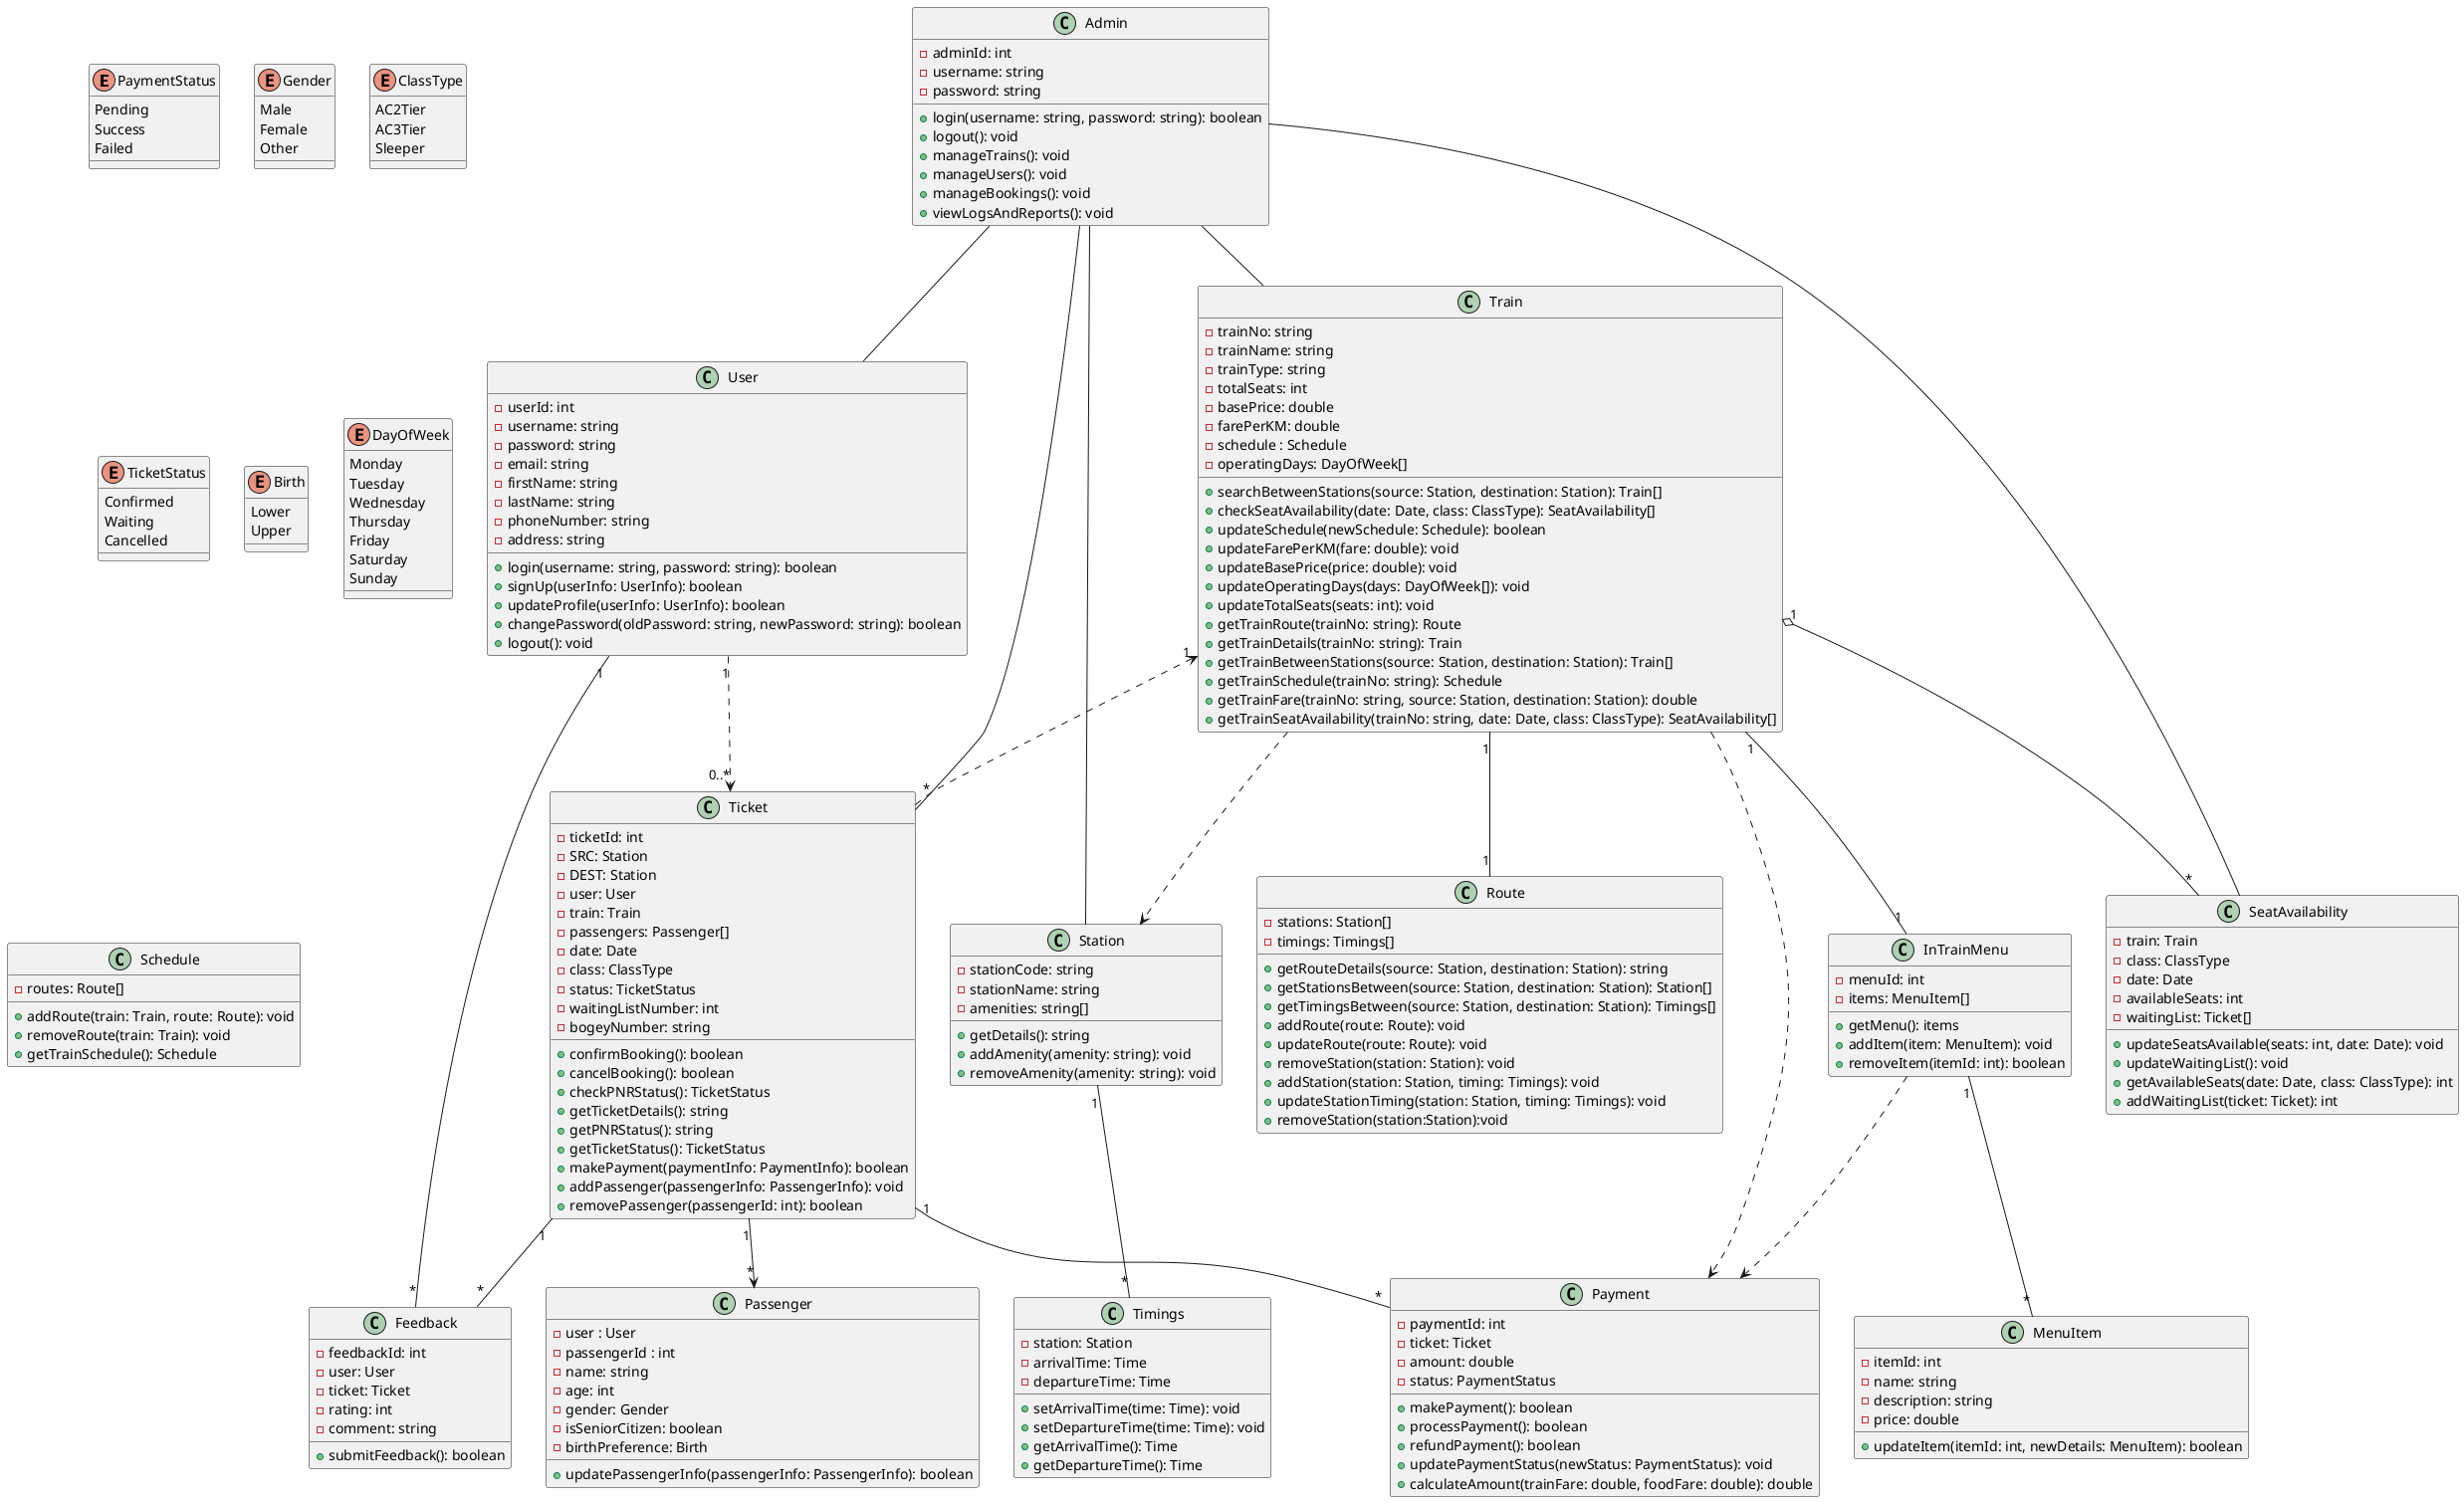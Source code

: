 @startuml

' define enums
enum PaymentStatus {
    Pending
    Success
    Failed
}

enum Gender {
    Male
    Female
    Other
}

enum ClassType {
    AC2Tier
    AC3Tier
    Sleeper
}

enum TicketStatus {
    Confirmed
    Waiting
    Cancelled
}

enum Birth {
    Lower
    Upper
}

enum DayOfWeek {
    Monday
    Tuesday
    Wednesday
    Thursday
    Friday
    Saturday
    Sunday
}

' Define entities
class User {
    - userId: int
    - username: string
    - password: string
    - email: string
    - firstName: string
    - lastName: string
    - phoneNumber: string
    - address: string
    + login(username: string, password: string): boolean
    + signUp(userInfo: UserInfo): boolean
    + updateProfile(userInfo: UserInfo): boolean
    + changePassword(oldPassword: string, newPassword: string): boolean
    + logout(): void
}

class Train {
    - trainNo: string
    - trainName: string
    - trainType: string
    - totalSeats: int
    - basePrice: double
    - farePerKM: double
    - schedule : Schedule
    - operatingDays: DayOfWeek[]
    + searchBetweenStations(source: Station, destination: Station): Train[]
    + checkSeatAvailability(date: Date, class: ClassType): SeatAvailability[]
    + updateSchedule(newSchedule: Schedule): boolean
    + updateFarePerKM(fare: double): void
    + updateBasePrice(price: double): void
    + updateOperatingDays(days: DayOfWeek[]): void
    + updateTotalSeats(seats: int): void
    + getTrainRoute(trainNo: string): Route
    + getTrainDetails(trainNo: string): Train
    + getTrainBetweenStations(source: Station, destination: Station): Train[]
    + getTrainSchedule(trainNo: string): Schedule
    + getTrainFare(trainNo: string, source: Station, destination: Station): double
    + getTrainSeatAvailability(trainNo: string, date: Date, class: ClassType): SeatAvailability[]
}

class Schedule {
  - routes: Route[]
  + addRoute(train: Train, route: Route): void
  + removeRoute(train: Train): void
  + getTrainSchedule(): Schedule
}

class Route {
    - stations: Station[]
    - timings: Timings[]
    + getRouteDetails(source: Station, destination: Station): string
    + getStationsBetween(source: Station, destination: Station): Station[]
    + getTimingsBetween(source: Station, destination: Station): Timings[]
    + addRoute(route: Route): void
    + updateRoute(route: Route): void
    + removeStation(station: Station): void
    + addStation(station: Station, timing: Timings): void
    + updateStationTiming(station: Station, timing: Timings): void
    + removeStation(station:Station):void
}

class Station {
    - stationCode: string
    - stationName: string
    - amenities: string[]
    + getDetails(): string
    + addAmenity(amenity: string): void
    + removeAmenity(amenity: string): void
}

class Timings {
    - station: Station
    - arrivalTime: Time
    - departureTime: Time
    + setArrivalTime(time: Time): void
    + setDepartureTime(time: Time): void
    + getArrivalTime(): Time
    + getDepartureTime(): Time
}

class Ticket {
    - ticketId: int
    - SRC: Station
    - DEST: Station
    - user: User
    - train: Train
    - passengers: Passenger[]
    - date: Date
    - class: ClassType
    - status: TicketStatus
    - waitingListNumber: int
    - bogeyNumber: string
    + confirmBooking(): boolean
    + cancelBooking(): boolean
    + checkPNRStatus(): TicketStatus
    + getTicketDetails(): string
    + getPNRStatus(): string
    + getTicketStatus(): TicketStatus
    + makePayment(paymentInfo: PaymentInfo): boolean
    + addPassenger(passengerInfo: PassengerInfo): void
    + removePassenger(passengerId: int): boolean
}

class Passenger {
    - user : User
    - passengerId : int
    - name: string
    - age: int
    - gender: Gender
    - isSeniorCitizen: boolean
    - birthPreference: Birth
    + updatePassengerInfo(passengerInfo: PassengerInfo): boolean
}

class SeatAvailability {
    - train: Train
    - class: ClassType
    - date: Date
    - availableSeats: int
    - waitingList: Ticket[]
    + updateSeatsAvailable(seats: int, date: Date): void
    + updateWaitingList(): void
    + getAvailableSeats(date: Date, class: ClassType): int
    + addWaitingList(ticket: Ticket): int
}

class Payment {
    - paymentId: int
    - ticket: Ticket
    - amount: double
    - status: PaymentStatus
    + makePayment(): boolean
    + processPayment(): boolean
    + refundPayment(): boolean
    + updatePaymentStatus(newStatus: PaymentStatus): void
    + calculateAmount(trainFare: double, foodFare: double): double
}

class Feedback {
    - feedbackId: int
    - user: User
    - ticket: Ticket
    - rating: int
    - comment: string
    + submitFeedback(): boolean
}

class InTrainMenu {
    - menuId: int
    - items: MenuItem[]
    + getMenu(): items
    + addItem(item: MenuItem): void
    + removeItem(itemId: int): boolean
}

class MenuItem {
    - itemId: int
    - name: string
    - description: string
    - price: double
    + updateItem(itemId: int, newDetails: MenuItem): boolean
}

class Admin {
    - adminId: int
    - username: string
    - password: string
    + login(username: string, password: string): boolean
    + logout(): void
    + manageTrains(): void
    + manageUsers(): void
    + manageBookings(): void
    + viewLogsAndReports(): void
}




User "1" ..> "0..*" Ticket
Ticket "1" --> "*" Passenger
Train "1" -- "1" Route
Train "1" <.. "*" Ticket
Train ..> Station
Train ..> Payment
InTrainMenu ..> Payment
Station "1" -- "*" Timings
Ticket "1" -- "*" Payment
User "1" -- "*" Feedback
Ticket "1" -- "*" Feedback
Train "1" -- "1" InTrainMenu
InTrainMenu "1" -- "*" MenuItem
Admin -- User
Admin -- Train
Admin -- Ticket
Admin -- Station
Admin -- SeatAvailability
Train "1" o-- "*" SeatAvailability

@enduml
